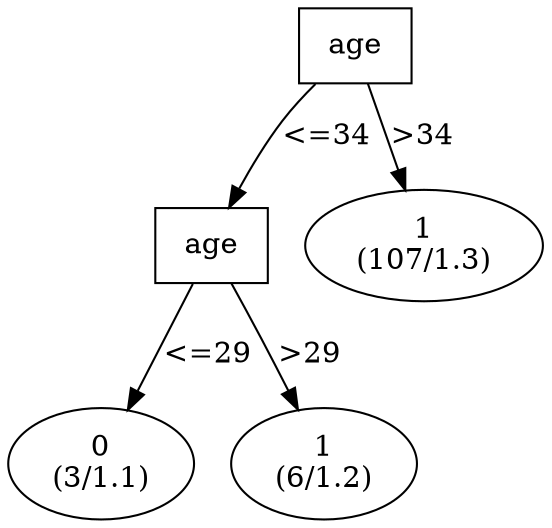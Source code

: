 digraph YaDT {
n0 [ shape=box, label="age\n"]
n0 -> n1 [label="<=34"]
n1 [ shape=box, label="age\n"]
n1 -> n2 [label="<=29"]
n2 [ shape=ellipse, label="0\n(3/1.1)"]
n1 -> n3 [label=">29"]
n3 [ shape=ellipse, label="1\n(6/1.2)"]
n0 -> n5 [label=">34"]
n5 [ shape=ellipse, label="1\n(107/1.3)"]
}
